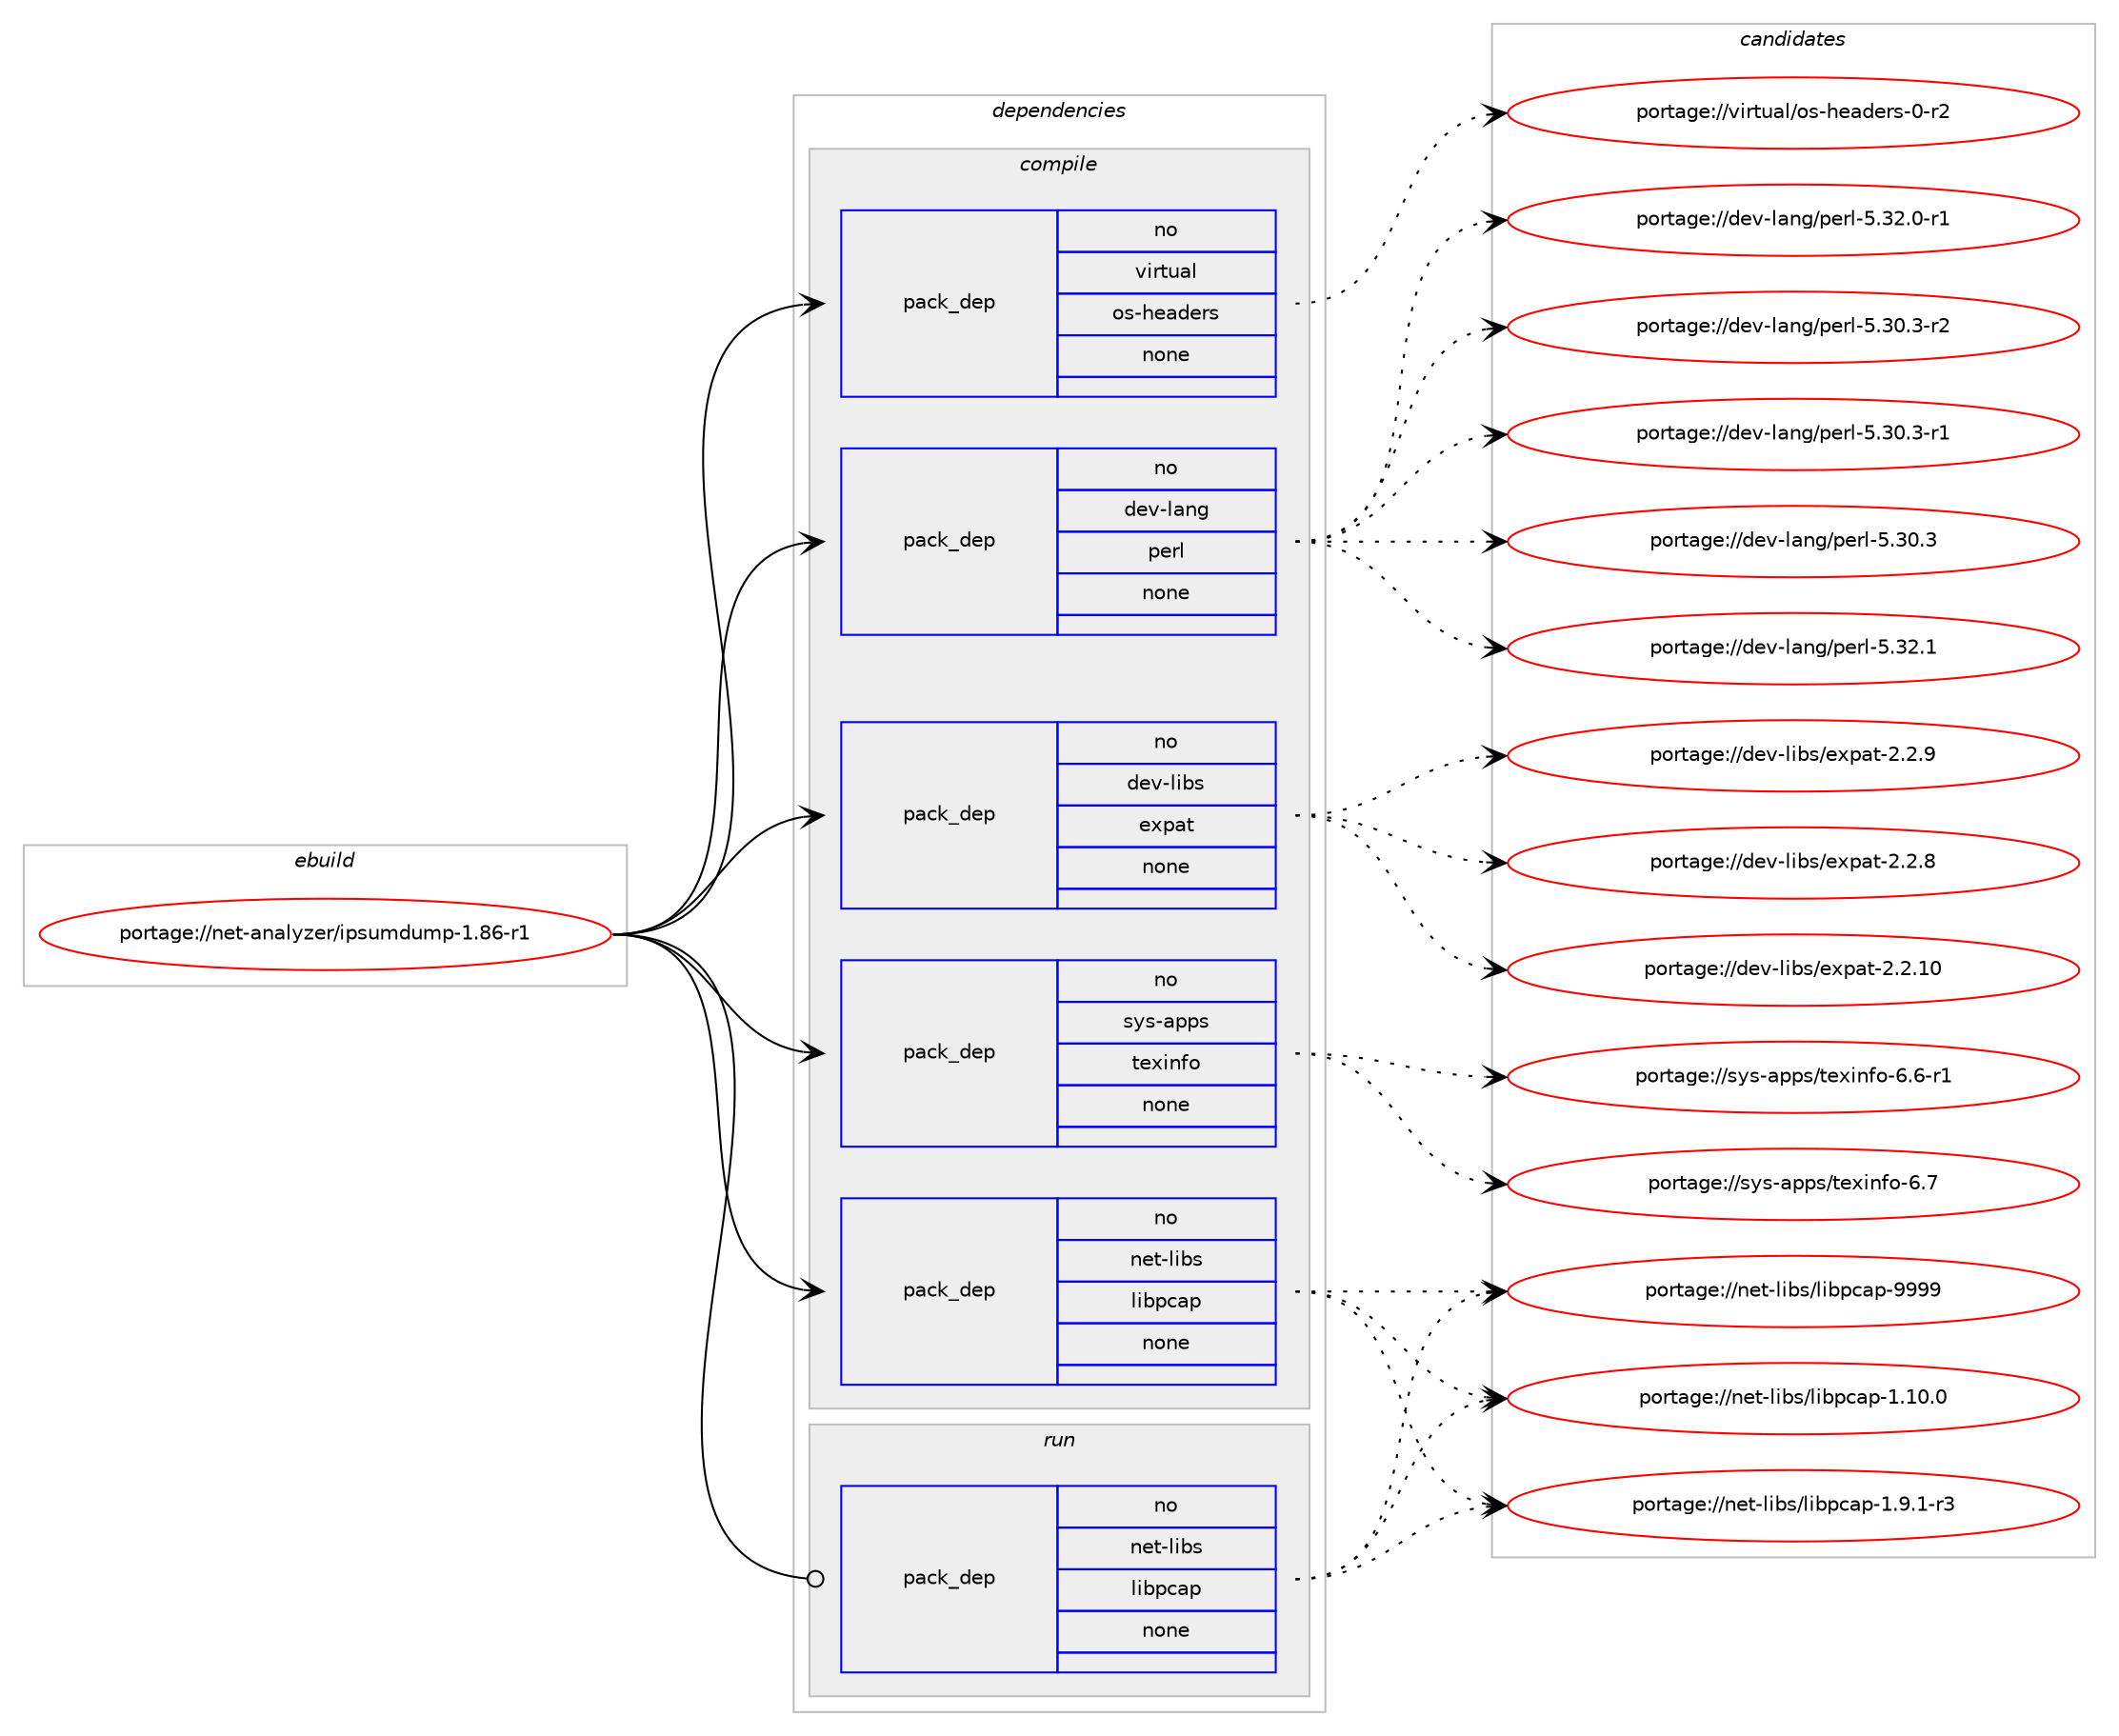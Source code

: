 digraph prolog {

# *************
# Graph options
# *************

newrank=true;
concentrate=true;
compound=true;
graph [rankdir=LR,fontname=Helvetica,fontsize=10,ranksep=1.5];#, ranksep=2.5, nodesep=0.2];
edge  [arrowhead=vee];
node  [fontname=Helvetica,fontsize=10];

# **********
# The ebuild
# **********

subgraph cluster_leftcol {
color=gray;
rank=same;
label=<<i>ebuild</i>>;
id [label="portage://net-analyzer/ipsumdump-1.86-r1", color=red, width=4, href="../net-analyzer/ipsumdump-1.86-r1.svg"];
}

# ****************
# The dependencies
# ****************

subgraph cluster_midcol {
color=gray;
label=<<i>dependencies</i>>;
subgraph cluster_compile {
fillcolor="#eeeeee";
style=filled;
label=<<i>compile</i>>;
subgraph pack16743 {
dependency24853 [label=<<TABLE BORDER="0" CELLBORDER="1" CELLSPACING="0" CELLPADDING="4" WIDTH="220"><TR><TD ROWSPAN="6" CELLPADDING="30">pack_dep</TD></TR><TR><TD WIDTH="110">no</TD></TR><TR><TD>dev-lang</TD></TR><TR><TD>perl</TD></TR><TR><TD>none</TD></TR><TR><TD></TD></TR></TABLE>>, shape=none, color=blue];
}
id:e -> dependency24853:w [weight=20,style="solid",arrowhead="vee"];
subgraph pack16744 {
dependency24854 [label=<<TABLE BORDER="0" CELLBORDER="1" CELLSPACING="0" CELLPADDING="4" WIDTH="220"><TR><TD ROWSPAN="6" CELLPADDING="30">pack_dep</TD></TR><TR><TD WIDTH="110">no</TD></TR><TR><TD>dev-libs</TD></TR><TR><TD>expat</TD></TR><TR><TD>none</TD></TR><TR><TD></TD></TR></TABLE>>, shape=none, color=blue];
}
id:e -> dependency24854:w [weight=20,style="solid",arrowhead="vee"];
subgraph pack16745 {
dependency24855 [label=<<TABLE BORDER="0" CELLBORDER="1" CELLSPACING="0" CELLPADDING="4" WIDTH="220"><TR><TD ROWSPAN="6" CELLPADDING="30">pack_dep</TD></TR><TR><TD WIDTH="110">no</TD></TR><TR><TD>net-libs</TD></TR><TR><TD>libpcap</TD></TR><TR><TD>none</TD></TR><TR><TD></TD></TR></TABLE>>, shape=none, color=blue];
}
id:e -> dependency24855:w [weight=20,style="solid",arrowhead="vee"];
subgraph pack16746 {
dependency24856 [label=<<TABLE BORDER="0" CELLBORDER="1" CELLSPACING="0" CELLPADDING="4" WIDTH="220"><TR><TD ROWSPAN="6" CELLPADDING="30">pack_dep</TD></TR><TR><TD WIDTH="110">no</TD></TR><TR><TD>sys-apps</TD></TR><TR><TD>texinfo</TD></TR><TR><TD>none</TD></TR><TR><TD></TD></TR></TABLE>>, shape=none, color=blue];
}
id:e -> dependency24856:w [weight=20,style="solid",arrowhead="vee"];
subgraph pack16747 {
dependency24857 [label=<<TABLE BORDER="0" CELLBORDER="1" CELLSPACING="0" CELLPADDING="4" WIDTH="220"><TR><TD ROWSPAN="6" CELLPADDING="30">pack_dep</TD></TR><TR><TD WIDTH="110">no</TD></TR><TR><TD>virtual</TD></TR><TR><TD>os-headers</TD></TR><TR><TD>none</TD></TR><TR><TD></TD></TR></TABLE>>, shape=none, color=blue];
}
id:e -> dependency24857:w [weight=20,style="solid",arrowhead="vee"];
}
subgraph cluster_compileandrun {
fillcolor="#eeeeee";
style=filled;
label=<<i>compile and run</i>>;
}
subgraph cluster_run {
fillcolor="#eeeeee";
style=filled;
label=<<i>run</i>>;
subgraph pack16748 {
dependency24858 [label=<<TABLE BORDER="0" CELLBORDER="1" CELLSPACING="0" CELLPADDING="4" WIDTH="220"><TR><TD ROWSPAN="6" CELLPADDING="30">pack_dep</TD></TR><TR><TD WIDTH="110">no</TD></TR><TR><TD>net-libs</TD></TR><TR><TD>libpcap</TD></TR><TR><TD>none</TD></TR><TR><TD></TD></TR></TABLE>>, shape=none, color=blue];
}
id:e -> dependency24858:w [weight=20,style="solid",arrowhead="odot"];
}
}

# **************
# The candidates
# **************

subgraph cluster_choices {
rank=same;
color=gray;
label=<<i>candidates</i>>;

subgraph choice16743 {
color=black;
nodesep=1;
choice10010111845108971101034711210111410845534651504649 [label="portage://dev-lang/perl-5.32.1", color=red, width=4,href="../dev-lang/perl-5.32.1.svg"];
choice100101118451089711010347112101114108455346515046484511449 [label="portage://dev-lang/perl-5.32.0-r1", color=red, width=4,href="../dev-lang/perl-5.32.0-r1.svg"];
choice100101118451089711010347112101114108455346514846514511450 [label="portage://dev-lang/perl-5.30.3-r2", color=red, width=4,href="../dev-lang/perl-5.30.3-r2.svg"];
choice100101118451089711010347112101114108455346514846514511449 [label="portage://dev-lang/perl-5.30.3-r1", color=red, width=4,href="../dev-lang/perl-5.30.3-r1.svg"];
choice10010111845108971101034711210111410845534651484651 [label="portage://dev-lang/perl-5.30.3", color=red, width=4,href="../dev-lang/perl-5.30.3.svg"];
dependency24853:e -> choice10010111845108971101034711210111410845534651504649:w [style=dotted,weight="100"];
dependency24853:e -> choice100101118451089711010347112101114108455346515046484511449:w [style=dotted,weight="100"];
dependency24853:e -> choice100101118451089711010347112101114108455346514846514511450:w [style=dotted,weight="100"];
dependency24853:e -> choice100101118451089711010347112101114108455346514846514511449:w [style=dotted,weight="100"];
dependency24853:e -> choice10010111845108971101034711210111410845534651484651:w [style=dotted,weight="100"];
}
subgraph choice16744 {
color=black;
nodesep=1;
choice10010111845108105981154710112011297116455046504657 [label="portage://dev-libs/expat-2.2.9", color=red, width=4,href="../dev-libs/expat-2.2.9.svg"];
choice10010111845108105981154710112011297116455046504656 [label="portage://dev-libs/expat-2.2.8", color=red, width=4,href="../dev-libs/expat-2.2.8.svg"];
choice1001011184510810598115471011201129711645504650464948 [label="portage://dev-libs/expat-2.2.10", color=red, width=4,href="../dev-libs/expat-2.2.10.svg"];
dependency24854:e -> choice10010111845108105981154710112011297116455046504657:w [style=dotted,weight="100"];
dependency24854:e -> choice10010111845108105981154710112011297116455046504656:w [style=dotted,weight="100"];
dependency24854:e -> choice1001011184510810598115471011201129711645504650464948:w [style=dotted,weight="100"];
}
subgraph choice16745 {
color=black;
nodesep=1;
choice1101011164510810598115471081059811299971124557575757 [label="portage://net-libs/libpcap-9999", color=red, width=4,href="../net-libs/libpcap-9999.svg"];
choice1101011164510810598115471081059811299971124549465746494511451 [label="portage://net-libs/libpcap-1.9.1-r3", color=red, width=4,href="../net-libs/libpcap-1.9.1-r3.svg"];
choice11010111645108105981154710810598112999711245494649484648 [label="portage://net-libs/libpcap-1.10.0", color=red, width=4,href="../net-libs/libpcap-1.10.0.svg"];
dependency24855:e -> choice1101011164510810598115471081059811299971124557575757:w [style=dotted,weight="100"];
dependency24855:e -> choice1101011164510810598115471081059811299971124549465746494511451:w [style=dotted,weight="100"];
dependency24855:e -> choice11010111645108105981154710810598112999711245494649484648:w [style=dotted,weight="100"];
}
subgraph choice16746 {
color=black;
nodesep=1;
choice11512111545971121121154711610112010511010211145544655 [label="portage://sys-apps/texinfo-6.7", color=red, width=4,href="../sys-apps/texinfo-6.7.svg"];
choice115121115459711211211547116101120105110102111455446544511449 [label="portage://sys-apps/texinfo-6.6-r1", color=red, width=4,href="../sys-apps/texinfo-6.6-r1.svg"];
dependency24856:e -> choice11512111545971121121154711610112010511010211145544655:w [style=dotted,weight="100"];
dependency24856:e -> choice115121115459711211211547116101120105110102111455446544511449:w [style=dotted,weight="100"];
}
subgraph choice16747 {
color=black;
nodesep=1;
choice1181051141161179710847111115451041019710010111411545484511450 [label="portage://virtual/os-headers-0-r2", color=red, width=4,href="../virtual/os-headers-0-r2.svg"];
dependency24857:e -> choice1181051141161179710847111115451041019710010111411545484511450:w [style=dotted,weight="100"];
}
subgraph choice16748 {
color=black;
nodesep=1;
choice1101011164510810598115471081059811299971124557575757 [label="portage://net-libs/libpcap-9999", color=red, width=4,href="../net-libs/libpcap-9999.svg"];
choice1101011164510810598115471081059811299971124549465746494511451 [label="portage://net-libs/libpcap-1.9.1-r3", color=red, width=4,href="../net-libs/libpcap-1.9.1-r3.svg"];
choice11010111645108105981154710810598112999711245494649484648 [label="portage://net-libs/libpcap-1.10.0", color=red, width=4,href="../net-libs/libpcap-1.10.0.svg"];
dependency24858:e -> choice1101011164510810598115471081059811299971124557575757:w [style=dotted,weight="100"];
dependency24858:e -> choice1101011164510810598115471081059811299971124549465746494511451:w [style=dotted,weight="100"];
dependency24858:e -> choice11010111645108105981154710810598112999711245494649484648:w [style=dotted,weight="100"];
}
}

}
